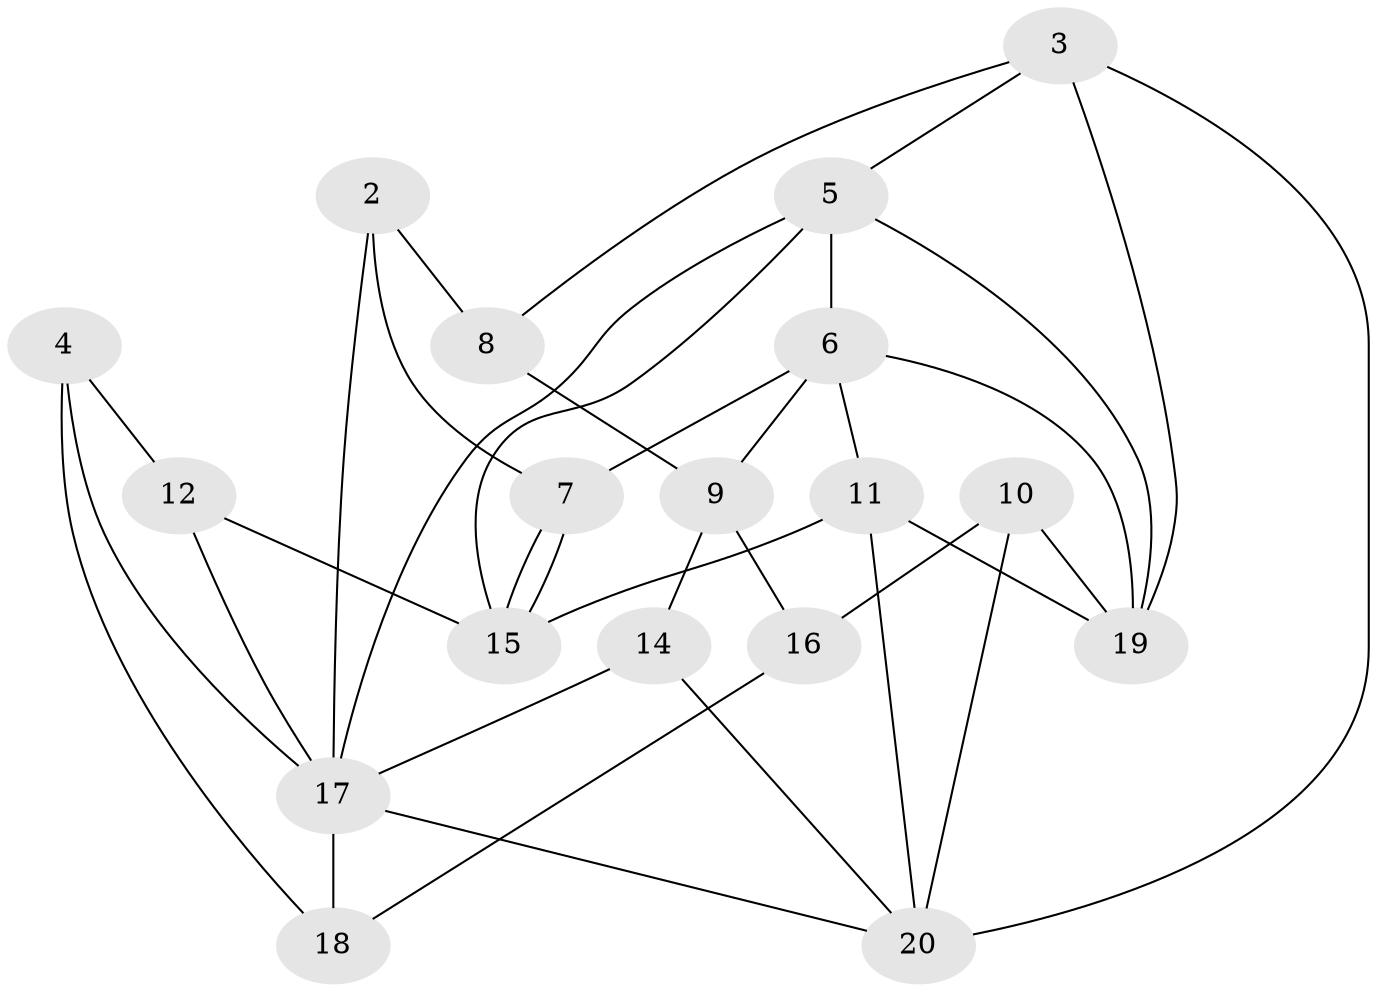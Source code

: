 // Generated by graph-tools (version 1.1) at 2025/46/02/15/25 05:46:28]
// undirected, 18 vertices, 36 edges
graph export_dot {
graph [start="1"]
  node [color=gray90,style=filled];
  2;
  3;
  4;
  5;
  6;
  7 [super="+13"];
  8;
  9 [super="+1"];
  10;
  11;
  12;
  14;
  15 [super="+13"];
  16;
  17;
  18 [super="+1"];
  19;
  20;
  2 -- 8;
  2 -- 7;
  2 -- 17;
  3 -- 5;
  3 -- 19;
  3 -- 8;
  3 -- 20;
  4 -- 18;
  4 -- 17;
  4 -- 12;
  5 -- 15;
  5 -- 19;
  5 -- 6;
  5 -- 17;
  6 -- 11;
  6 -- 7;
  6 -- 9;
  6 -- 19;
  7 -- 15;
  7 -- 15;
  8 -- 9;
  9 -- 14;
  9 -- 16;
  10 -- 19;
  10 -- 20;
  10 -- 16;
  11 -- 15;
  11 -- 20;
  11 -- 19;
  12 -- 17;
  12 -- 15;
  14 -- 20;
  14 -- 17;
  16 -- 18;
  17 -- 18;
  17 -- 20;
}
